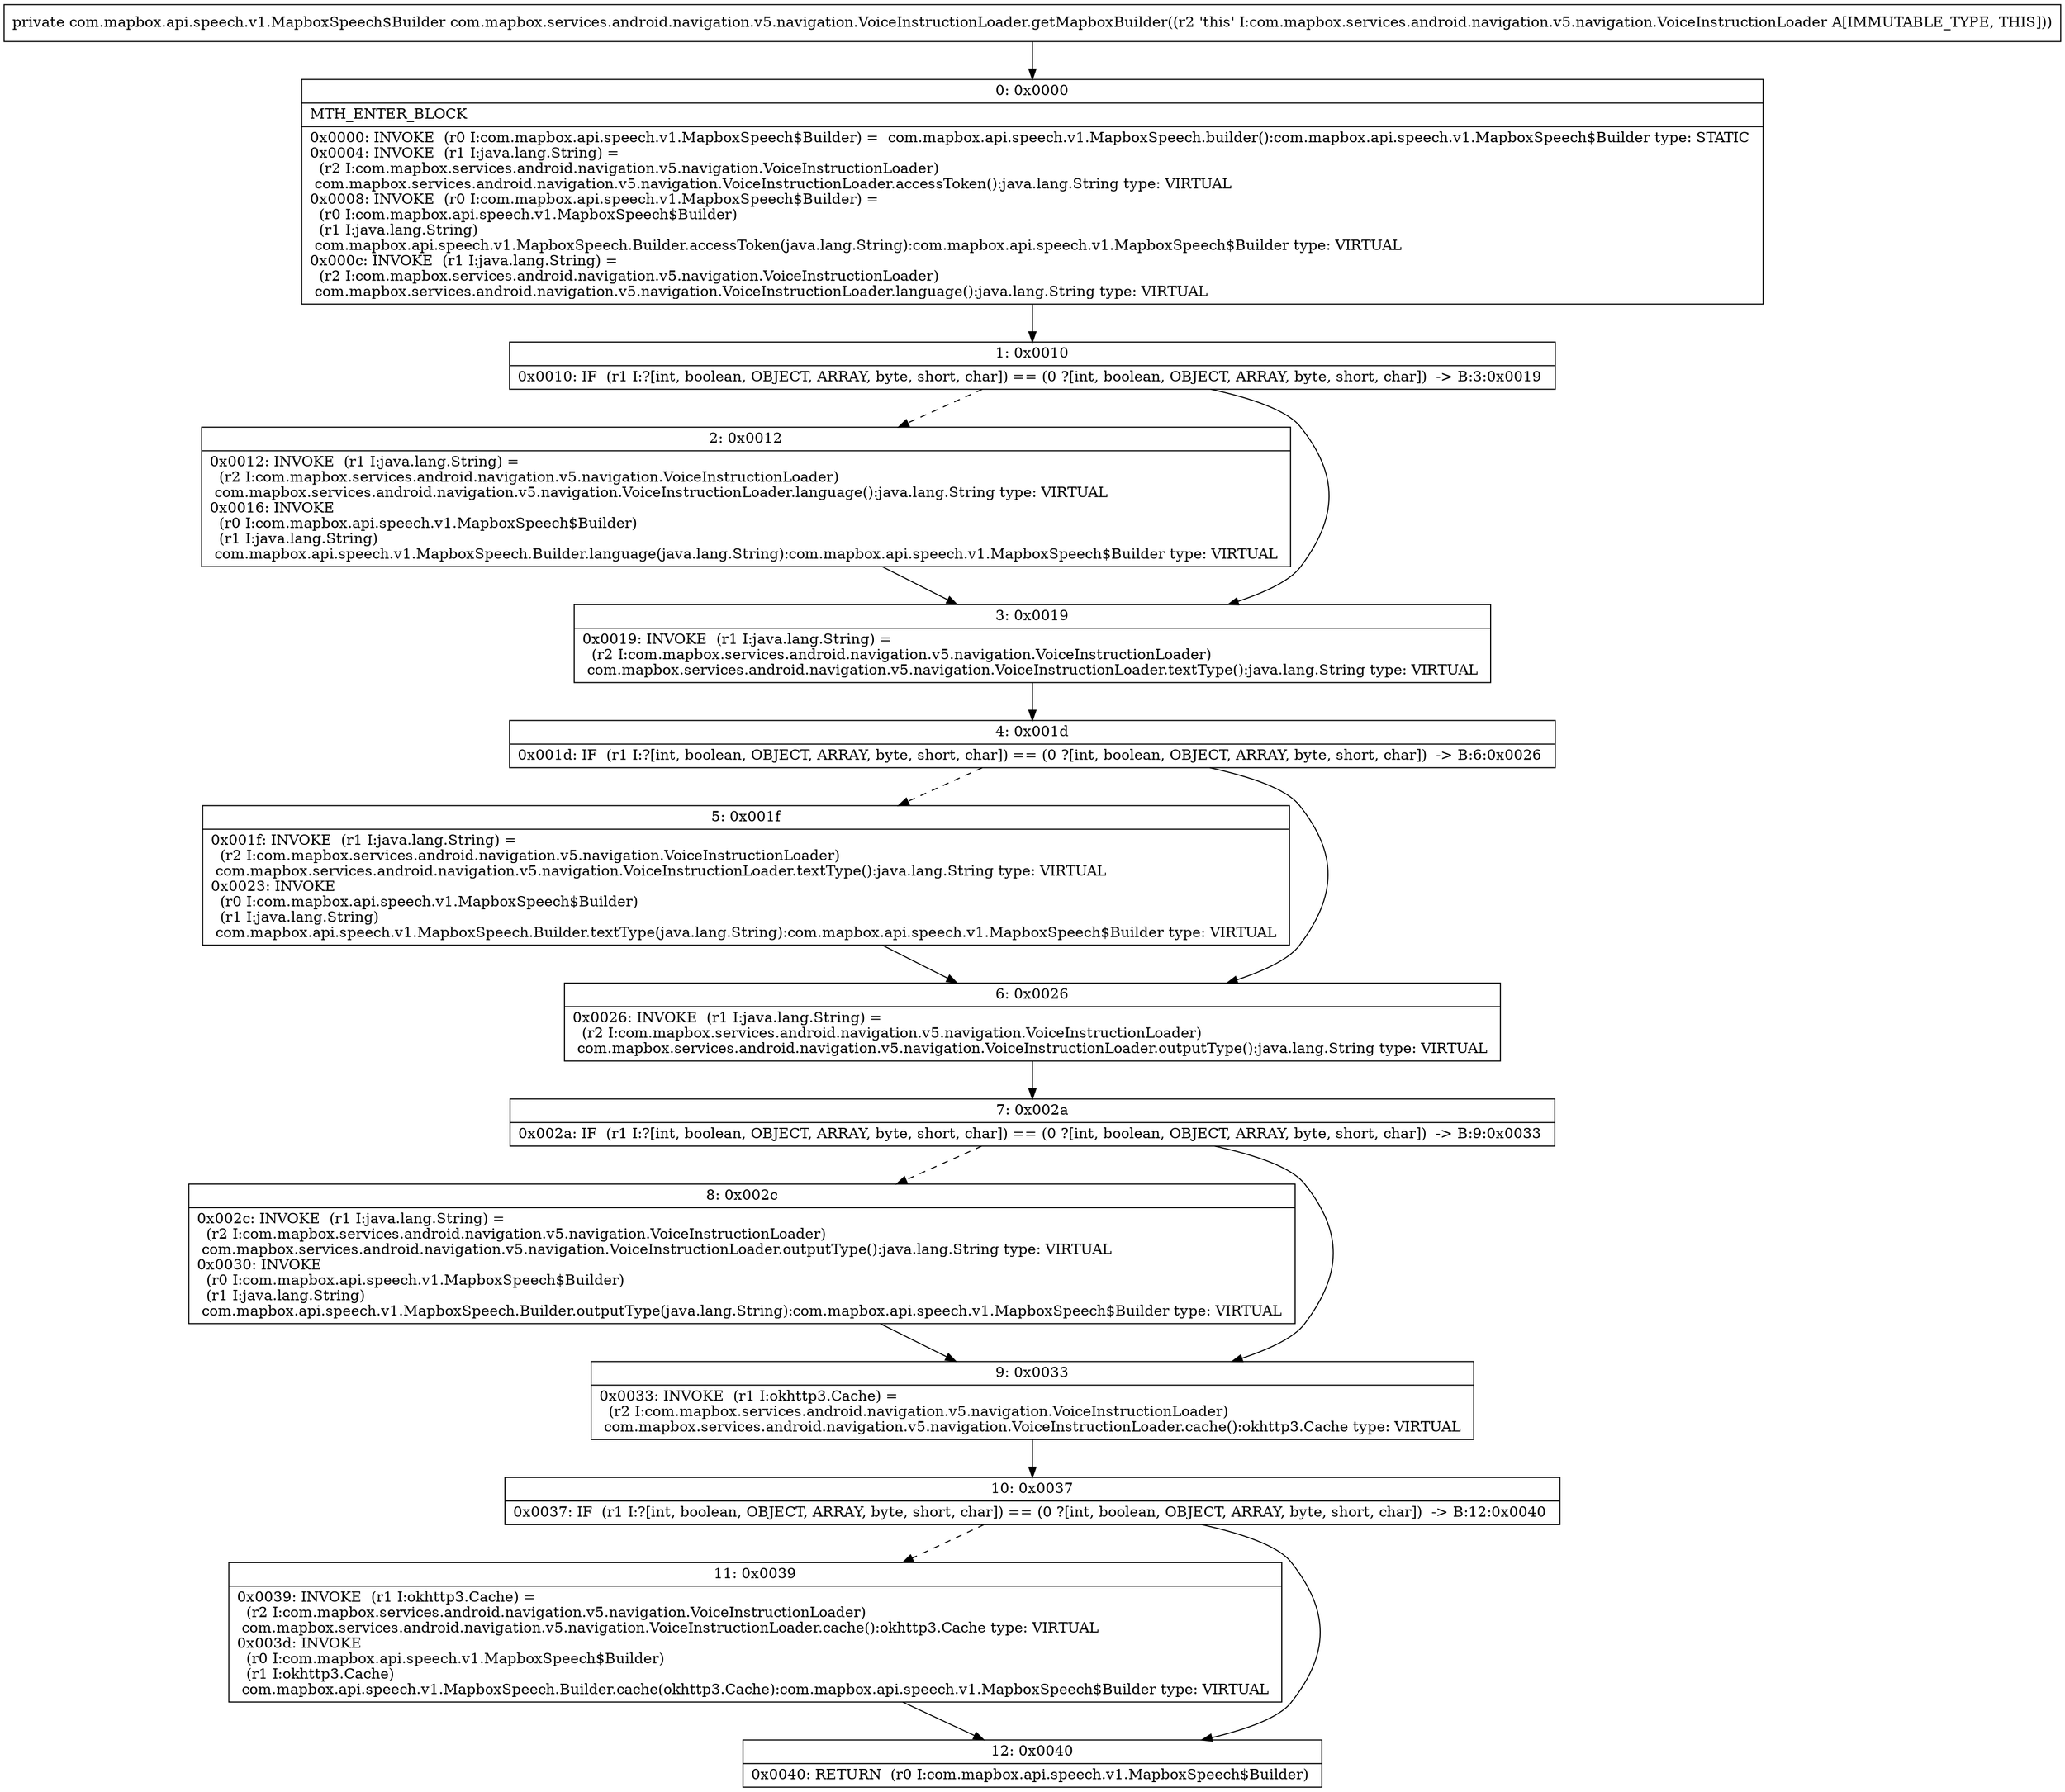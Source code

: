 digraph "CFG forcom.mapbox.services.android.navigation.v5.navigation.VoiceInstructionLoader.getMapboxBuilder()Lcom\/mapbox\/api\/speech\/v1\/MapboxSpeech$Builder;" {
Node_0 [shape=record,label="{0\:\ 0x0000|MTH_ENTER_BLOCK\l|0x0000: INVOKE  (r0 I:com.mapbox.api.speech.v1.MapboxSpeech$Builder) =  com.mapbox.api.speech.v1.MapboxSpeech.builder():com.mapbox.api.speech.v1.MapboxSpeech$Builder type: STATIC \l0x0004: INVOKE  (r1 I:java.lang.String) = \l  (r2 I:com.mapbox.services.android.navigation.v5.navigation.VoiceInstructionLoader)\l com.mapbox.services.android.navigation.v5.navigation.VoiceInstructionLoader.accessToken():java.lang.String type: VIRTUAL \l0x0008: INVOKE  (r0 I:com.mapbox.api.speech.v1.MapboxSpeech$Builder) = \l  (r0 I:com.mapbox.api.speech.v1.MapboxSpeech$Builder)\l  (r1 I:java.lang.String)\l com.mapbox.api.speech.v1.MapboxSpeech.Builder.accessToken(java.lang.String):com.mapbox.api.speech.v1.MapboxSpeech$Builder type: VIRTUAL \l0x000c: INVOKE  (r1 I:java.lang.String) = \l  (r2 I:com.mapbox.services.android.navigation.v5.navigation.VoiceInstructionLoader)\l com.mapbox.services.android.navigation.v5.navigation.VoiceInstructionLoader.language():java.lang.String type: VIRTUAL \l}"];
Node_1 [shape=record,label="{1\:\ 0x0010|0x0010: IF  (r1 I:?[int, boolean, OBJECT, ARRAY, byte, short, char]) == (0 ?[int, boolean, OBJECT, ARRAY, byte, short, char])  \-\> B:3:0x0019 \l}"];
Node_2 [shape=record,label="{2\:\ 0x0012|0x0012: INVOKE  (r1 I:java.lang.String) = \l  (r2 I:com.mapbox.services.android.navigation.v5.navigation.VoiceInstructionLoader)\l com.mapbox.services.android.navigation.v5.navigation.VoiceInstructionLoader.language():java.lang.String type: VIRTUAL \l0x0016: INVOKE  \l  (r0 I:com.mapbox.api.speech.v1.MapboxSpeech$Builder)\l  (r1 I:java.lang.String)\l com.mapbox.api.speech.v1.MapboxSpeech.Builder.language(java.lang.String):com.mapbox.api.speech.v1.MapboxSpeech$Builder type: VIRTUAL \l}"];
Node_3 [shape=record,label="{3\:\ 0x0019|0x0019: INVOKE  (r1 I:java.lang.String) = \l  (r2 I:com.mapbox.services.android.navigation.v5.navigation.VoiceInstructionLoader)\l com.mapbox.services.android.navigation.v5.navigation.VoiceInstructionLoader.textType():java.lang.String type: VIRTUAL \l}"];
Node_4 [shape=record,label="{4\:\ 0x001d|0x001d: IF  (r1 I:?[int, boolean, OBJECT, ARRAY, byte, short, char]) == (0 ?[int, boolean, OBJECT, ARRAY, byte, short, char])  \-\> B:6:0x0026 \l}"];
Node_5 [shape=record,label="{5\:\ 0x001f|0x001f: INVOKE  (r1 I:java.lang.String) = \l  (r2 I:com.mapbox.services.android.navigation.v5.navigation.VoiceInstructionLoader)\l com.mapbox.services.android.navigation.v5.navigation.VoiceInstructionLoader.textType():java.lang.String type: VIRTUAL \l0x0023: INVOKE  \l  (r0 I:com.mapbox.api.speech.v1.MapboxSpeech$Builder)\l  (r1 I:java.lang.String)\l com.mapbox.api.speech.v1.MapboxSpeech.Builder.textType(java.lang.String):com.mapbox.api.speech.v1.MapboxSpeech$Builder type: VIRTUAL \l}"];
Node_6 [shape=record,label="{6\:\ 0x0026|0x0026: INVOKE  (r1 I:java.lang.String) = \l  (r2 I:com.mapbox.services.android.navigation.v5.navigation.VoiceInstructionLoader)\l com.mapbox.services.android.navigation.v5.navigation.VoiceInstructionLoader.outputType():java.lang.String type: VIRTUAL \l}"];
Node_7 [shape=record,label="{7\:\ 0x002a|0x002a: IF  (r1 I:?[int, boolean, OBJECT, ARRAY, byte, short, char]) == (0 ?[int, boolean, OBJECT, ARRAY, byte, short, char])  \-\> B:9:0x0033 \l}"];
Node_8 [shape=record,label="{8\:\ 0x002c|0x002c: INVOKE  (r1 I:java.lang.String) = \l  (r2 I:com.mapbox.services.android.navigation.v5.navigation.VoiceInstructionLoader)\l com.mapbox.services.android.navigation.v5.navigation.VoiceInstructionLoader.outputType():java.lang.String type: VIRTUAL \l0x0030: INVOKE  \l  (r0 I:com.mapbox.api.speech.v1.MapboxSpeech$Builder)\l  (r1 I:java.lang.String)\l com.mapbox.api.speech.v1.MapboxSpeech.Builder.outputType(java.lang.String):com.mapbox.api.speech.v1.MapboxSpeech$Builder type: VIRTUAL \l}"];
Node_9 [shape=record,label="{9\:\ 0x0033|0x0033: INVOKE  (r1 I:okhttp3.Cache) = \l  (r2 I:com.mapbox.services.android.navigation.v5.navigation.VoiceInstructionLoader)\l com.mapbox.services.android.navigation.v5.navigation.VoiceInstructionLoader.cache():okhttp3.Cache type: VIRTUAL \l}"];
Node_10 [shape=record,label="{10\:\ 0x0037|0x0037: IF  (r1 I:?[int, boolean, OBJECT, ARRAY, byte, short, char]) == (0 ?[int, boolean, OBJECT, ARRAY, byte, short, char])  \-\> B:12:0x0040 \l}"];
Node_11 [shape=record,label="{11\:\ 0x0039|0x0039: INVOKE  (r1 I:okhttp3.Cache) = \l  (r2 I:com.mapbox.services.android.navigation.v5.navigation.VoiceInstructionLoader)\l com.mapbox.services.android.navigation.v5.navigation.VoiceInstructionLoader.cache():okhttp3.Cache type: VIRTUAL \l0x003d: INVOKE  \l  (r0 I:com.mapbox.api.speech.v1.MapboxSpeech$Builder)\l  (r1 I:okhttp3.Cache)\l com.mapbox.api.speech.v1.MapboxSpeech.Builder.cache(okhttp3.Cache):com.mapbox.api.speech.v1.MapboxSpeech$Builder type: VIRTUAL \l}"];
Node_12 [shape=record,label="{12\:\ 0x0040|0x0040: RETURN  (r0 I:com.mapbox.api.speech.v1.MapboxSpeech$Builder) \l}"];
MethodNode[shape=record,label="{private com.mapbox.api.speech.v1.MapboxSpeech$Builder com.mapbox.services.android.navigation.v5.navigation.VoiceInstructionLoader.getMapboxBuilder((r2 'this' I:com.mapbox.services.android.navigation.v5.navigation.VoiceInstructionLoader A[IMMUTABLE_TYPE, THIS])) }"];
MethodNode -> Node_0;
Node_0 -> Node_1;
Node_1 -> Node_2[style=dashed];
Node_1 -> Node_3;
Node_2 -> Node_3;
Node_3 -> Node_4;
Node_4 -> Node_5[style=dashed];
Node_4 -> Node_6;
Node_5 -> Node_6;
Node_6 -> Node_7;
Node_7 -> Node_8[style=dashed];
Node_7 -> Node_9;
Node_8 -> Node_9;
Node_9 -> Node_10;
Node_10 -> Node_11[style=dashed];
Node_10 -> Node_12;
Node_11 -> Node_12;
}

